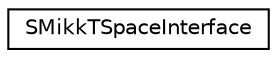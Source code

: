 digraph G
{
  edge [fontname="Helvetica",fontsize="10",labelfontname="Helvetica",labelfontsize="10"];
  node [fontname="Helvetica",fontsize="10",shape=record];
  rankdir=LR;
  Node1 [label="SMikkTSpaceInterface",height=0.2,width=0.4,color="black", fillcolor="white", style="filled",URL="$d6/da3/structSMikkTSpaceInterface.html"];
}
